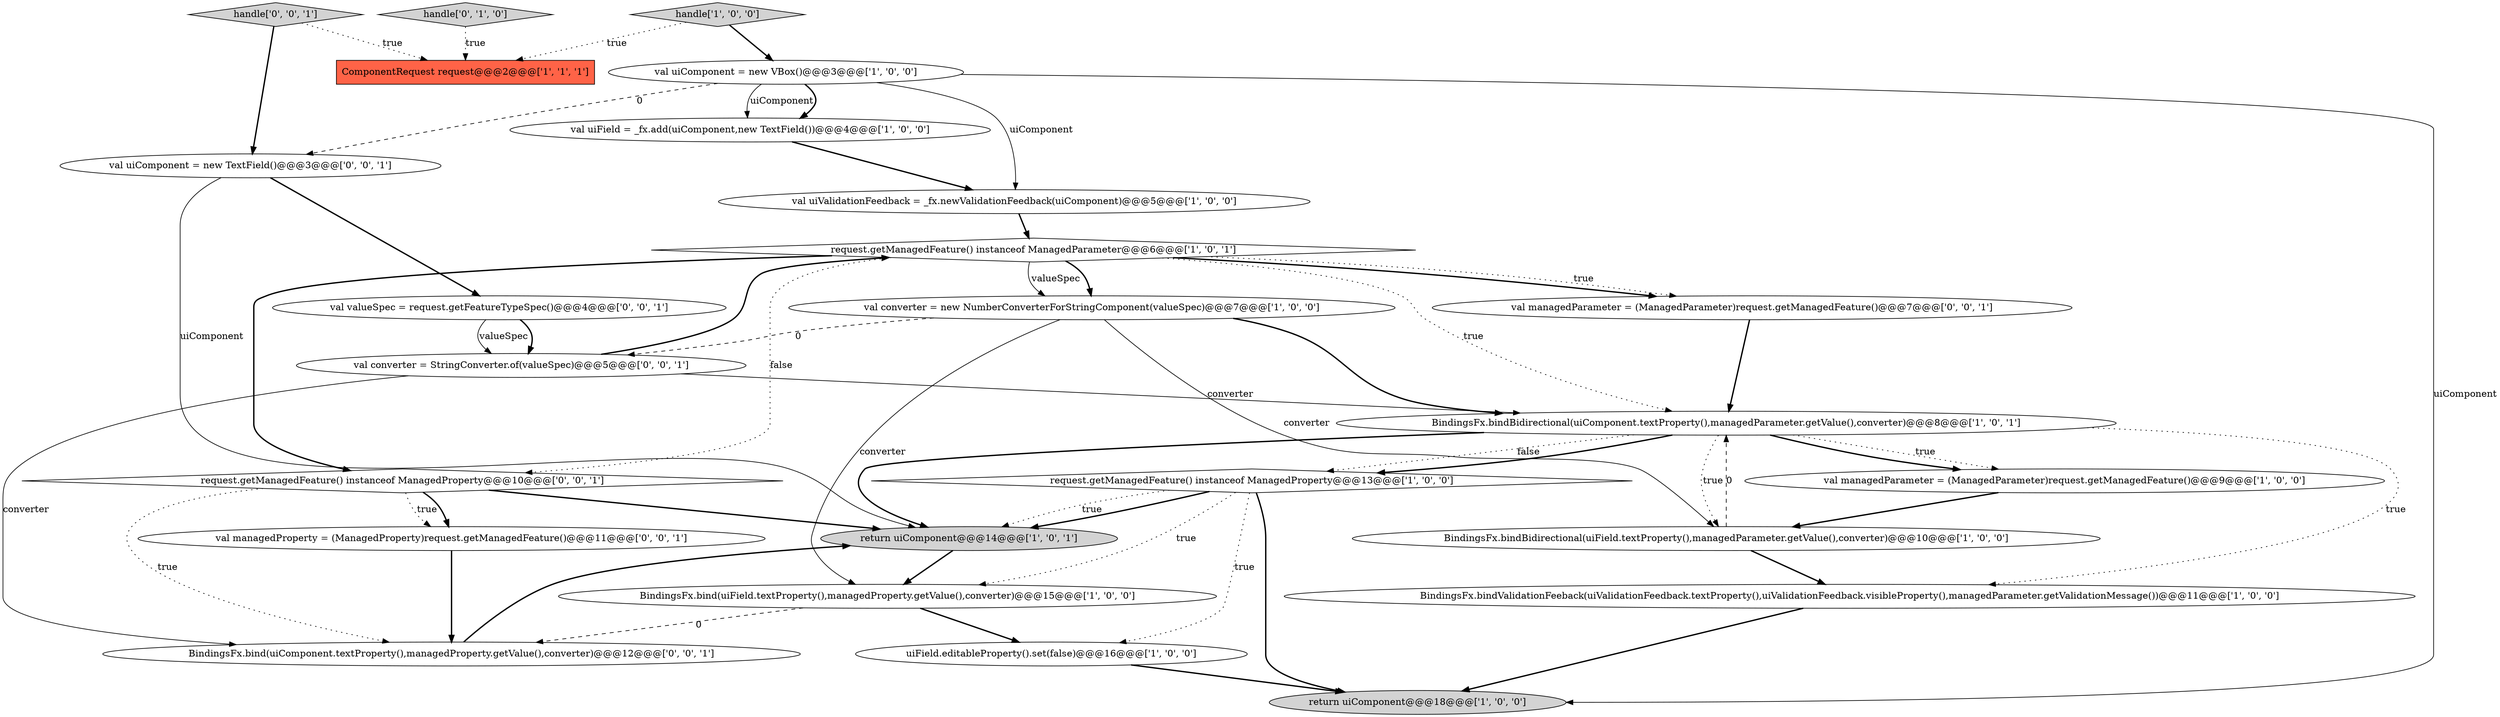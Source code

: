 digraph {
4 [style = filled, label = "BindingsFx.bindBidirectional(uiComponent.textProperty(),managedParameter.getValue(),converter)@@@8@@@['1', '0', '1']", fillcolor = white, shape = ellipse image = "AAA0AAABBB1BBB"];
18 [style = filled, label = "val valueSpec = request.getFeatureTypeSpec()@@@4@@@['0', '0', '1']", fillcolor = white, shape = ellipse image = "AAA0AAABBB3BBB"];
6 [style = filled, label = "request.getManagedFeature() instanceof ManagedParameter@@@6@@@['1', '0', '1']", fillcolor = white, shape = diamond image = "AAA0AAABBB1BBB"];
11 [style = filled, label = "return uiComponent@@@14@@@['1', '0', '1']", fillcolor = lightgray, shape = ellipse image = "AAA0AAABBB1BBB"];
2 [style = filled, label = "request.getManagedFeature() instanceof ManagedProperty@@@13@@@['1', '0', '0']", fillcolor = white, shape = diamond image = "AAA0AAABBB1BBB"];
22 [style = filled, label = "val managedParameter = (ManagedParameter)request.getManagedFeature()@@@7@@@['0', '0', '1']", fillcolor = white, shape = ellipse image = "AAA0AAABBB3BBB"];
15 [style = filled, label = "return uiComponent@@@18@@@['1', '0', '0']", fillcolor = lightgray, shape = ellipse image = "AAA0AAABBB1BBB"];
9 [style = filled, label = "val uiField = _fx.add(uiComponent,new TextField())@@@4@@@['1', '0', '0']", fillcolor = white, shape = ellipse image = "AAA0AAABBB1BBB"];
12 [style = filled, label = "ComponentRequest request@@@2@@@['1', '1', '1']", fillcolor = tomato, shape = box image = "AAA0AAABBB1BBB"];
23 [style = filled, label = "request.getManagedFeature() instanceof ManagedProperty@@@10@@@['0', '0', '1']", fillcolor = white, shape = diamond image = "AAA0AAABBB3BBB"];
1 [style = filled, label = "val managedParameter = (ManagedParameter)request.getManagedFeature()@@@9@@@['1', '0', '0']", fillcolor = white, shape = ellipse image = "AAA0AAABBB1BBB"];
10 [style = filled, label = "val converter = new NumberConverterForStringComponent(valueSpec)@@@7@@@['1', '0', '0']", fillcolor = white, shape = ellipse image = "AAA0AAABBB1BBB"];
13 [style = filled, label = "BindingsFx.bind(uiField.textProperty(),managedProperty.getValue(),converter)@@@15@@@['1', '0', '0']", fillcolor = white, shape = ellipse image = "AAA0AAABBB1BBB"];
20 [style = filled, label = "handle['0', '0', '1']", fillcolor = lightgray, shape = diamond image = "AAA0AAABBB3BBB"];
5 [style = filled, label = "val uiComponent = new VBox()@@@3@@@['1', '0', '0']", fillcolor = white, shape = ellipse image = "AAA0AAABBB1BBB"];
7 [style = filled, label = "BindingsFx.bindBidirectional(uiField.textProperty(),managedParameter.getValue(),converter)@@@10@@@['1', '0', '0']", fillcolor = white, shape = ellipse image = "AAA0AAABBB1BBB"];
19 [style = filled, label = "val converter = StringConverter.of(valueSpec)@@@5@@@['0', '0', '1']", fillcolor = white, shape = ellipse image = "AAA0AAABBB3BBB"];
24 [style = filled, label = "val uiComponent = new TextField()@@@3@@@['0', '0', '1']", fillcolor = white, shape = ellipse image = "AAA0AAABBB3BBB"];
0 [style = filled, label = "val uiValidationFeedback = _fx.newValidationFeedback(uiComponent)@@@5@@@['1', '0', '0']", fillcolor = white, shape = ellipse image = "AAA0AAABBB1BBB"];
3 [style = filled, label = "BindingsFx.bindValidationFeeback(uiValidationFeedback.textProperty(),uiValidationFeedback.visibleProperty(),managedParameter.getValidationMessage())@@@11@@@['1', '0', '0']", fillcolor = white, shape = ellipse image = "AAA0AAABBB1BBB"];
8 [style = filled, label = "handle['1', '0', '0']", fillcolor = lightgray, shape = diamond image = "AAA0AAABBB1BBB"];
16 [style = filled, label = "handle['0', '1', '0']", fillcolor = lightgray, shape = diamond image = "AAA0AAABBB2BBB"];
14 [style = filled, label = "uiField.editableProperty().set(false)@@@16@@@['1', '0', '0']", fillcolor = white, shape = ellipse image = "AAA0AAABBB1BBB"];
21 [style = filled, label = "BindingsFx.bind(uiComponent.textProperty(),managedProperty.getValue(),converter)@@@12@@@['0', '0', '1']", fillcolor = white, shape = ellipse image = "AAA0AAABBB3BBB"];
17 [style = filled, label = "val managedProperty = (ManagedProperty)request.getManagedFeature()@@@11@@@['0', '0', '1']", fillcolor = white, shape = ellipse image = "AAA0AAABBB3BBB"];
0->6 [style = bold, label=""];
21->11 [style = bold, label=""];
2->11 [style = dotted, label="true"];
7->4 [style = dashed, label="0"];
19->6 [style = bold, label=""];
5->24 [style = dashed, label="0"];
5->0 [style = solid, label="uiComponent"];
8->5 [style = bold, label=""];
24->18 [style = bold, label=""];
4->3 [style = dotted, label="true"];
5->9 [style = solid, label="uiComponent"];
13->21 [style = dashed, label="0"];
17->21 [style = bold, label=""];
2->11 [style = bold, label=""];
4->2 [style = dotted, label="false"];
4->7 [style = dotted, label="true"];
4->11 [style = bold, label=""];
10->7 [style = solid, label="converter"];
6->23 [style = dotted, label="false"];
9->0 [style = bold, label=""];
23->11 [style = bold, label=""];
10->13 [style = solid, label="converter"];
5->9 [style = bold, label=""];
6->22 [style = bold, label=""];
4->1 [style = dotted, label="true"];
2->14 [style = dotted, label="true"];
5->15 [style = solid, label="uiComponent"];
4->1 [style = bold, label=""];
4->2 [style = bold, label=""];
6->10 [style = bold, label=""];
7->3 [style = bold, label=""];
20->12 [style = dotted, label="true"];
6->10 [style = solid, label="valueSpec"];
16->12 [style = dotted, label="true"];
6->4 [style = dotted, label="true"];
6->22 [style = dotted, label="true"];
23->17 [style = dotted, label="true"];
18->19 [style = bold, label=""];
10->4 [style = bold, label=""];
23->21 [style = dotted, label="true"];
2->13 [style = dotted, label="true"];
22->4 [style = bold, label=""];
11->13 [style = bold, label=""];
3->15 [style = bold, label=""];
24->11 [style = solid, label="uiComponent"];
20->24 [style = bold, label=""];
10->19 [style = dashed, label="0"];
19->21 [style = solid, label="converter"];
1->7 [style = bold, label=""];
13->14 [style = bold, label=""];
23->17 [style = bold, label=""];
6->23 [style = bold, label=""];
19->4 [style = solid, label="converter"];
14->15 [style = bold, label=""];
2->15 [style = bold, label=""];
8->12 [style = dotted, label="true"];
18->19 [style = solid, label="valueSpec"];
}
